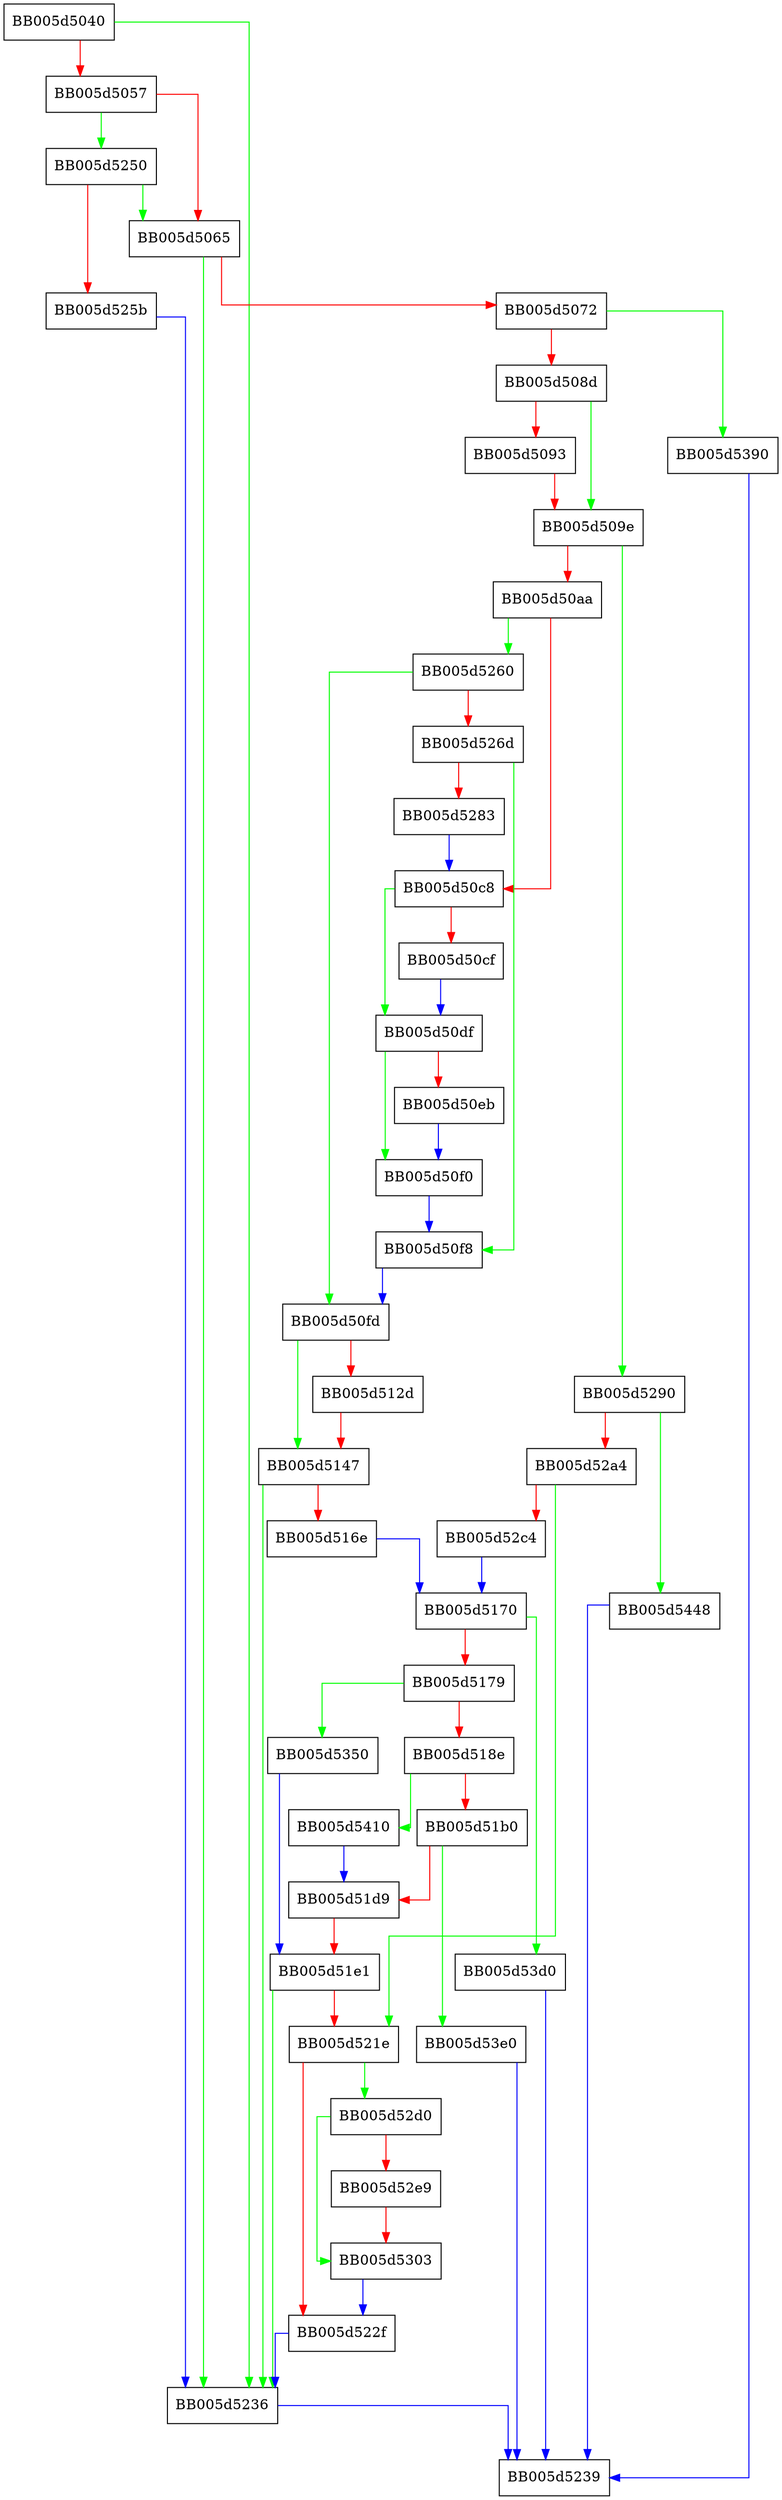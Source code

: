 digraph evp_pkey_copy_downgraded {
  node [shape="box"];
  graph [splines=ortho];
  BB005d5040 -> BB005d5236 [color="green"];
  BB005d5040 -> BB005d5057 [color="red"];
  BB005d5057 -> BB005d5250 [color="green"];
  BB005d5057 -> BB005d5065 [color="red"];
  BB005d5065 -> BB005d5236 [color="green"];
  BB005d5065 -> BB005d5072 [color="red"];
  BB005d5072 -> BB005d5390 [color="green"];
  BB005d5072 -> BB005d508d [color="red"];
  BB005d508d -> BB005d509e [color="green"];
  BB005d508d -> BB005d5093 [color="red"];
  BB005d5093 -> BB005d509e [color="red"];
  BB005d509e -> BB005d5290 [color="green"];
  BB005d509e -> BB005d50aa [color="red"];
  BB005d50aa -> BB005d5260 [color="green"];
  BB005d50aa -> BB005d50c8 [color="red"];
  BB005d50c8 -> BB005d50df [color="green"];
  BB005d50c8 -> BB005d50cf [color="red"];
  BB005d50cf -> BB005d50df [color="blue"];
  BB005d50df -> BB005d50f0 [color="green"];
  BB005d50df -> BB005d50eb [color="red"];
  BB005d50eb -> BB005d50f0 [color="blue"];
  BB005d50f0 -> BB005d50f8 [color="blue"];
  BB005d50f8 -> BB005d50fd [color="blue"];
  BB005d50fd -> BB005d5147 [color="green"];
  BB005d50fd -> BB005d512d [color="red"];
  BB005d512d -> BB005d5147 [color="red"];
  BB005d5147 -> BB005d5236 [color="green"];
  BB005d5147 -> BB005d516e [color="red"];
  BB005d516e -> BB005d5170 [color="blue"];
  BB005d5170 -> BB005d53d0 [color="green"];
  BB005d5170 -> BB005d5179 [color="red"];
  BB005d5179 -> BB005d5350 [color="green"];
  BB005d5179 -> BB005d518e [color="red"];
  BB005d518e -> BB005d5410 [color="green"];
  BB005d518e -> BB005d51b0 [color="red"];
  BB005d51b0 -> BB005d53e0 [color="green"];
  BB005d51b0 -> BB005d51d9 [color="red"];
  BB005d51d9 -> BB005d51e1 [color="red"];
  BB005d51e1 -> BB005d5236 [color="green"];
  BB005d51e1 -> BB005d521e [color="red"];
  BB005d521e -> BB005d52d0 [color="green"];
  BB005d521e -> BB005d522f [color="red"];
  BB005d522f -> BB005d5236 [color="blue"];
  BB005d5236 -> BB005d5239 [color="blue"];
  BB005d5250 -> BB005d5065 [color="green"];
  BB005d5250 -> BB005d525b [color="red"];
  BB005d525b -> BB005d5236 [color="blue"];
  BB005d5260 -> BB005d50fd [color="green"];
  BB005d5260 -> BB005d526d [color="red"];
  BB005d526d -> BB005d50f8 [color="green"];
  BB005d526d -> BB005d5283 [color="red"];
  BB005d5283 -> BB005d50c8 [color="blue"];
  BB005d5290 -> BB005d5448 [color="green"];
  BB005d5290 -> BB005d52a4 [color="red"];
  BB005d52a4 -> BB005d521e [color="green"];
  BB005d52a4 -> BB005d52c4 [color="red"];
  BB005d52c4 -> BB005d5170 [color="blue"];
  BB005d52d0 -> BB005d5303 [color="green"];
  BB005d52d0 -> BB005d52e9 [color="red"];
  BB005d52e9 -> BB005d5303 [color="red"];
  BB005d5303 -> BB005d522f [color="blue"];
  BB005d5350 -> BB005d51e1 [color="blue"];
  BB005d5390 -> BB005d5239 [color="blue"];
  BB005d53d0 -> BB005d5239 [color="blue"];
  BB005d53e0 -> BB005d5239 [color="blue"];
  BB005d5410 -> BB005d51d9 [color="blue"];
  BB005d5448 -> BB005d5239 [color="blue"];
}